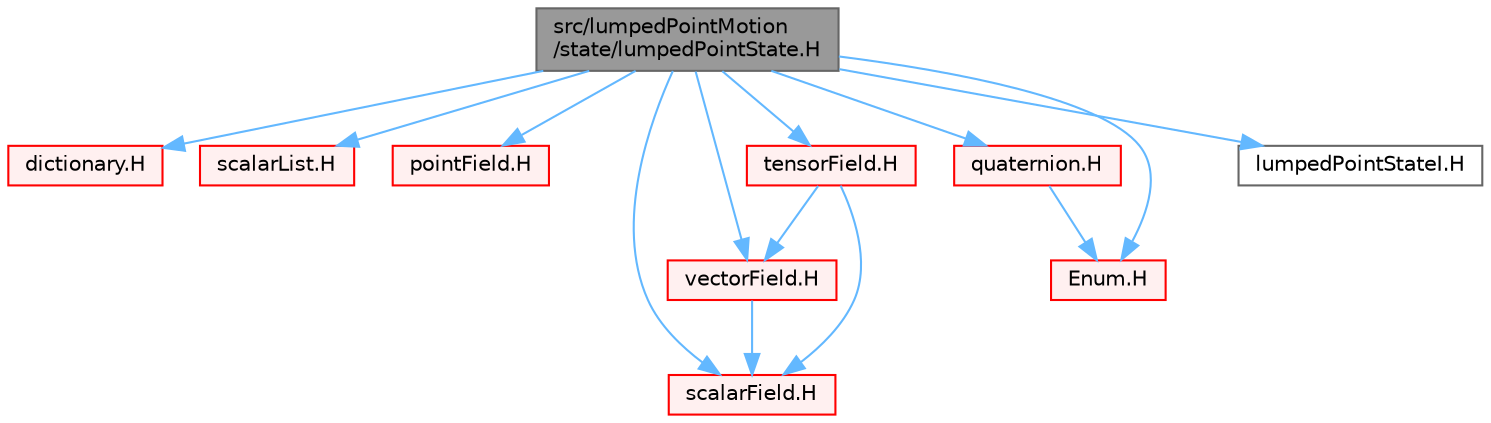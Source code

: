 digraph "src/lumpedPointMotion/state/lumpedPointState.H"
{
 // LATEX_PDF_SIZE
  bgcolor="transparent";
  edge [fontname=Helvetica,fontsize=10,labelfontname=Helvetica,labelfontsize=10];
  node [fontname=Helvetica,fontsize=10,shape=box,height=0.2,width=0.4];
  Node1 [id="Node000001",label="src/lumpedPointMotion\l/state/lumpedPointState.H",height=0.2,width=0.4,color="gray40", fillcolor="grey60", style="filled", fontcolor="black",tooltip=" "];
  Node1 -> Node2 [id="edge1_Node000001_Node000002",color="steelblue1",style="solid",tooltip=" "];
  Node2 [id="Node000002",label="dictionary.H",height=0.2,width=0.4,color="red", fillcolor="#FFF0F0", style="filled",URL="$dictionary_8H.html",tooltip=" "];
  Node1 -> Node133 [id="edge2_Node000001_Node000133",color="steelblue1",style="solid",tooltip=" "];
  Node133 [id="Node000133",label="scalarList.H",height=0.2,width=0.4,color="red", fillcolor="#FFF0F0", style="filled",URL="$scalarList_8H.html",tooltip=" "];
  Node1 -> Node134 [id="edge3_Node000001_Node000134",color="steelblue1",style="solid",tooltip=" "];
  Node134 [id="Node000134",label="pointField.H",height=0.2,width=0.4,color="red", fillcolor="#FFF0F0", style="filled",URL="$pointField_8H.html",tooltip=" "];
  Node1 -> Node179 [id="edge4_Node000001_Node000179",color="steelblue1",style="solid",tooltip=" "];
  Node179 [id="Node000179",label="scalarField.H",height=0.2,width=0.4,color="red", fillcolor="#FFF0F0", style="filled",URL="$scalarField_8H.html",tooltip=" "];
  Node1 -> Node181 [id="edge5_Node000001_Node000181",color="steelblue1",style="solid",tooltip=" "];
  Node181 [id="Node000181",label="vectorField.H",height=0.2,width=0.4,color="red", fillcolor="#FFF0F0", style="filled",URL="$vectorField_8H.html",tooltip=" "];
  Node181 -> Node179 [id="edge6_Node000181_Node000179",color="steelblue1",style="solid",tooltip=" "];
  Node1 -> Node182 [id="edge7_Node000001_Node000182",color="steelblue1",style="solid",tooltip=" "];
  Node182 [id="Node000182",label="tensorField.H",height=0.2,width=0.4,color="red", fillcolor="#FFF0F0", style="filled",URL="$tensorField_8H.html",tooltip=" "];
  Node182 -> Node179 [id="edge8_Node000182_Node000179",color="steelblue1",style="solid",tooltip=" "];
  Node182 -> Node181 [id="edge9_Node000182_Node000181",color="steelblue1",style="solid",tooltip=" "];
  Node1 -> Node206 [id="edge10_Node000001_Node000206",color="steelblue1",style="solid",tooltip=" "];
  Node206 [id="Node000206",label="quaternion.H",height=0.2,width=0.4,color="red", fillcolor="#FFF0F0", style="filled",URL="$quaternion_8H.html",tooltip=" "];
  Node206 -> Node153 [id="edge11_Node000206_Node000153",color="steelblue1",style="solid",tooltip=" "];
  Node153 [id="Node000153",label="Enum.H",height=0.2,width=0.4,color="red", fillcolor="#FFF0F0", style="filled",URL="$Enum_8H.html",tooltip=" "];
  Node1 -> Node153 [id="edge12_Node000001_Node000153",color="steelblue1",style="solid",tooltip=" "];
  Node1 -> Node208 [id="edge13_Node000001_Node000208",color="steelblue1",style="solid",tooltip=" "];
  Node208 [id="Node000208",label="lumpedPointStateI.H",height=0.2,width=0.4,color="grey40", fillcolor="white", style="filled",URL="$lumpedPointStateI_8H.html",tooltip=" "];
}
